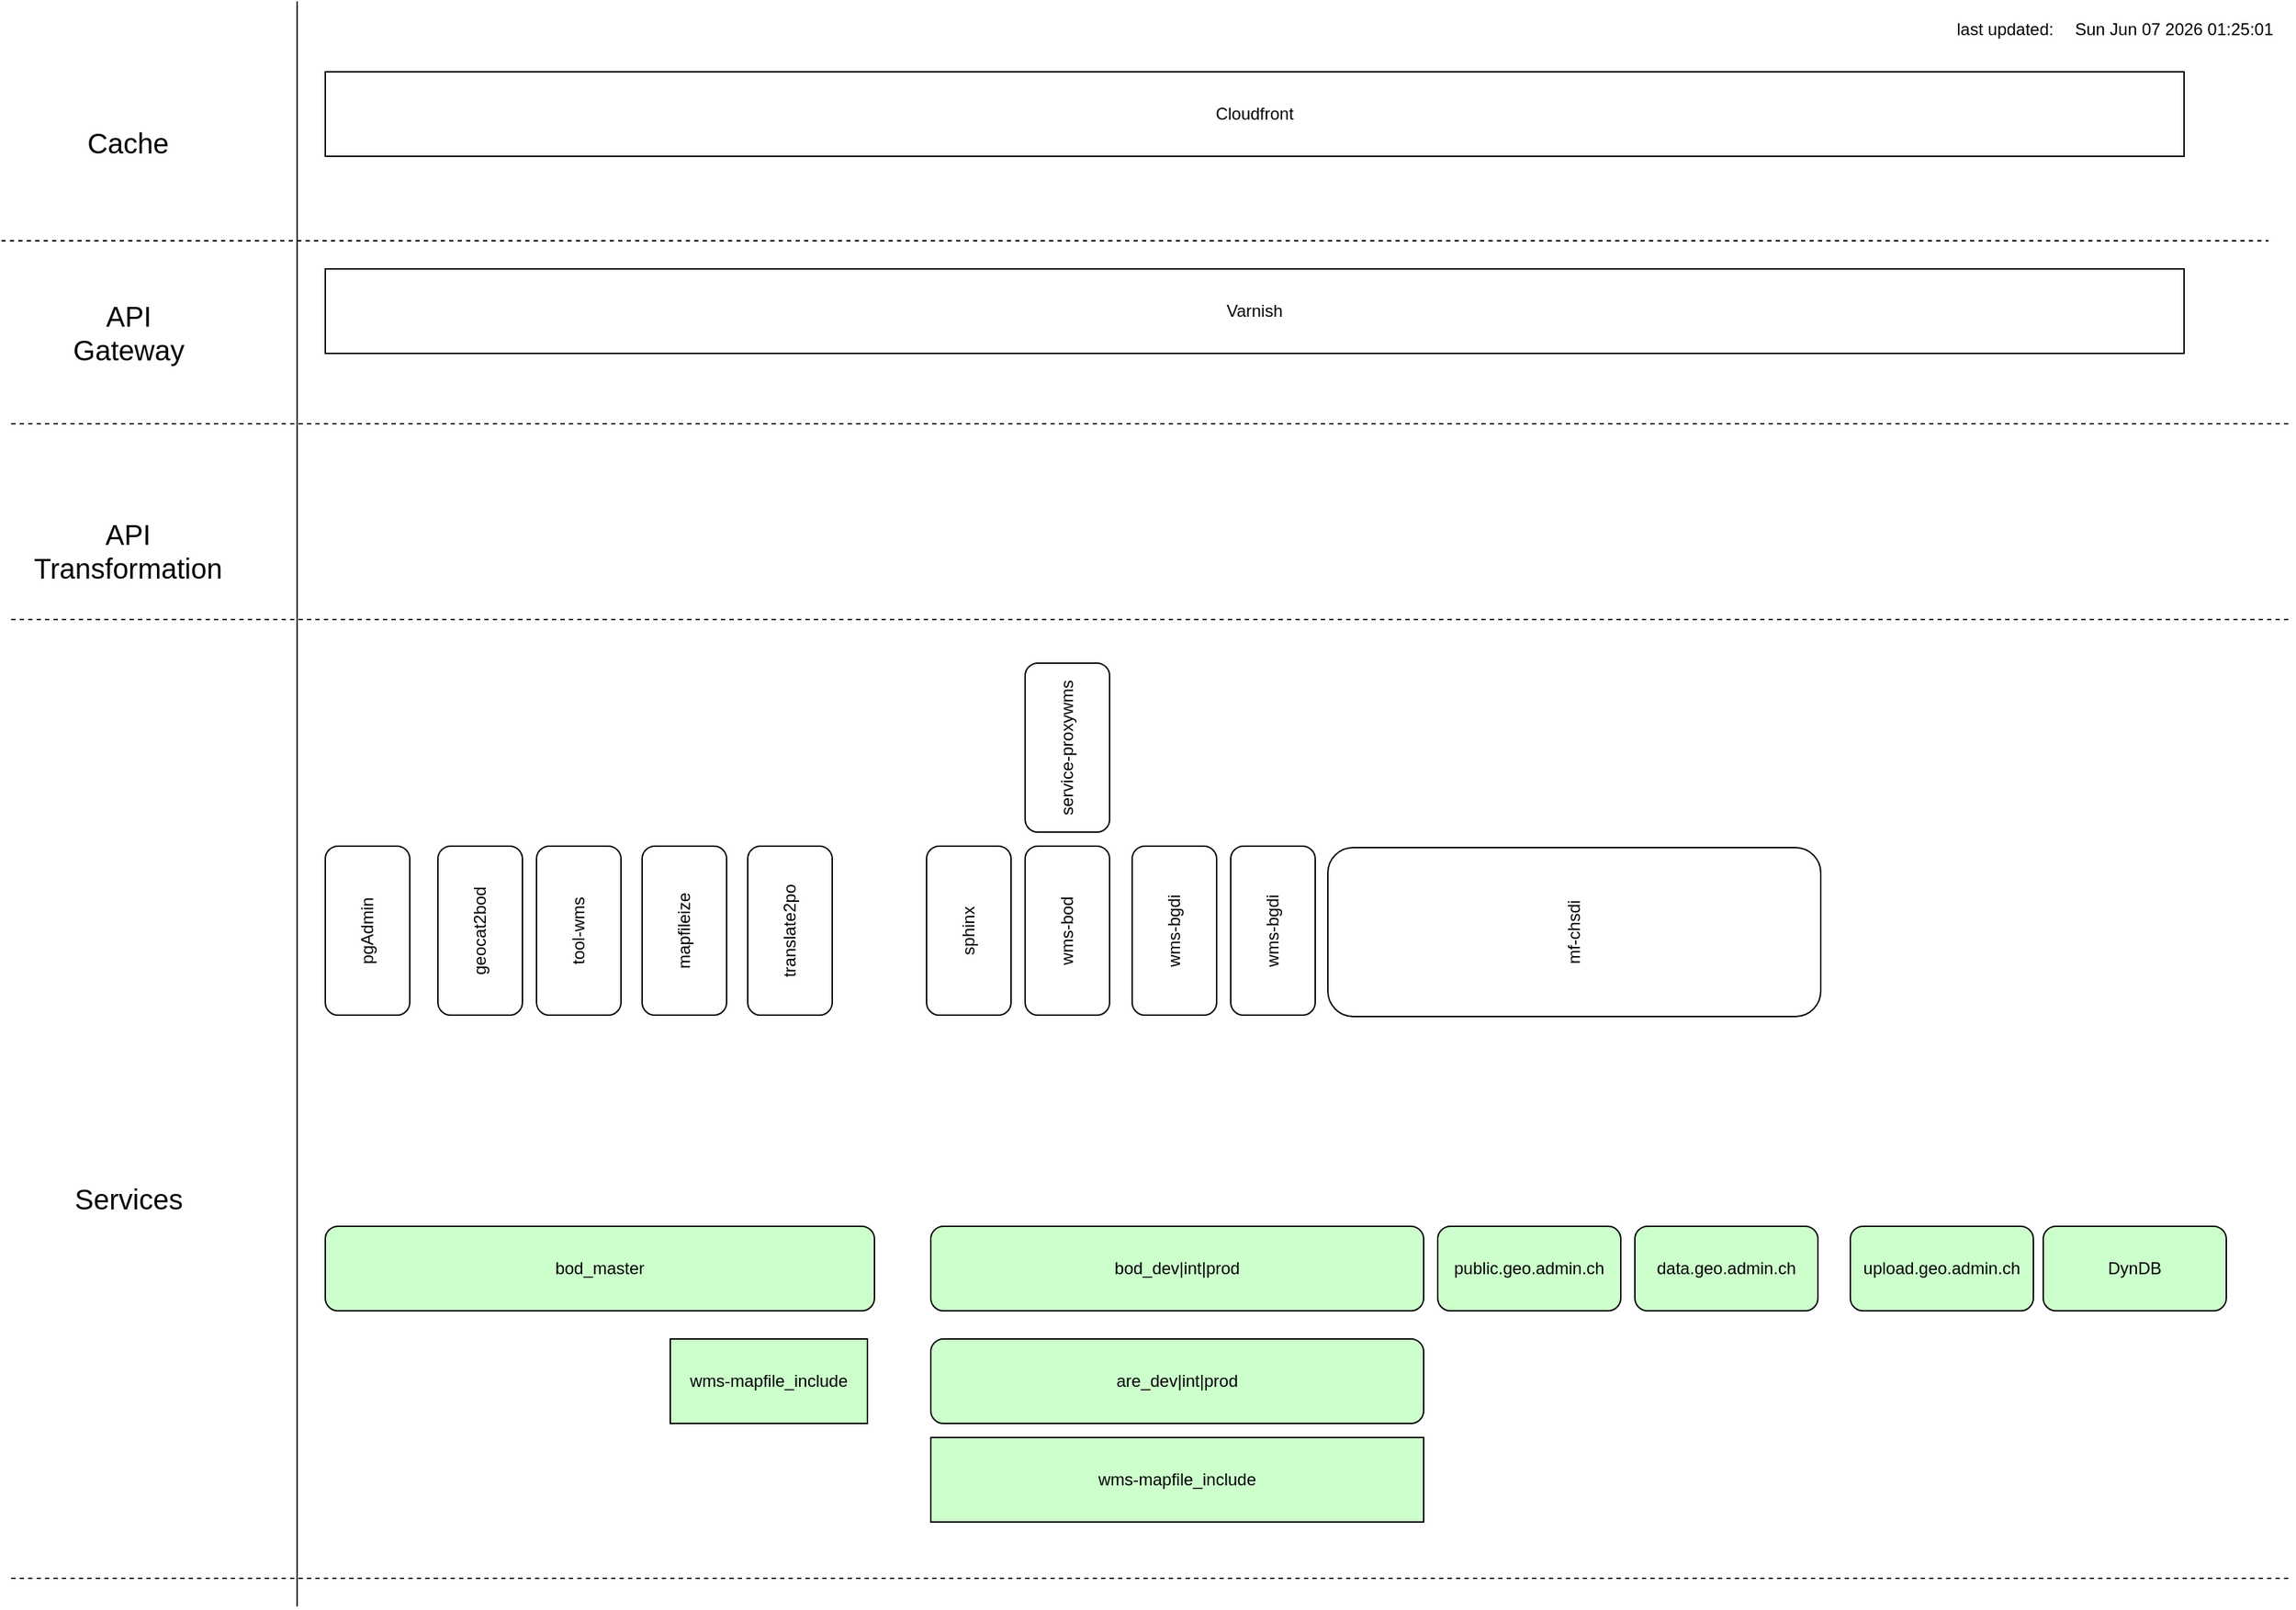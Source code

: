<mxGraphModel dx="1316" dy="910" grid="1" gridSize="10" guides="1" tooltips="1" connect="1" arrows="1" fold="1" page="1" pageScale="1" pageWidth="1654" pageHeight="1169" background="#ffffff"><root><mxCell id="0"/><mxCell id="1" parent="0"/><mxCell id="2" value="&lt;div&gt;bod_master&lt;/div&gt;" style="rounded=1;whiteSpace=wrap;html=1;fillColor=#CCFFCC;" parent="1" vertex="1"><mxGeometry x="240" y="880" width="390" height="60" as="geometry"/></mxCell><mxCell id="3" value="&lt;div&gt;bod_dev|int|prod&lt;/div&gt;" style="rounded=1;whiteSpace=wrap;html=1;fillColor=#CCFFCC;" parent="1" vertex="1"><mxGeometry x="670" y="880" width="350" height="60" as="geometry"/></mxCell><mxCell id="4" value="wms-mapfile_include" style="rounded=0;whiteSpace=wrap;html=1;fillColor=#CCFFCC;" parent="1" vertex="1"><mxGeometry x="485" y="960" width="140" height="60" as="geometry"/></mxCell><mxCell id="5" value="&lt;div&gt;are_dev|int|prod&lt;/div&gt;" style="rounded=1;whiteSpace=wrap;html=1;fillColor=#CCFFCC;" parent="1" vertex="1"><mxGeometry x="670" y="960" width="350" height="60" as="geometry"/></mxCell><mxCell id="6" value="pgAdmin" style="rounded=1;whiteSpace=wrap;html=1;direction=west;rotation=-90;" parent="1" vertex="1"><mxGeometry x="210" y="640" width="120" height="60" as="geometry"/></mxCell><mxCell id="9" value="geocat2bod" style="rounded=1;whiteSpace=wrap;html=1;direction=west;rotation=-90;" parent="1" vertex="1"><mxGeometry x="290" y="640" width="120" height="60" as="geometry"/></mxCell><mxCell id="10" value="tool-wms" style="rounded=1;whiteSpace=wrap;html=1;direction=west;rotation=-90;" parent="1" vertex="1"><mxGeometry x="360" y="640" width="120" height="60" as="geometry"/></mxCell><mxCell id="11" value="mapfileize" style="rounded=1;whiteSpace=wrap;html=1;direction=west;rotation=-90;" parent="1" vertex="1"><mxGeometry x="435" y="640" width="120" height="60" as="geometry"/></mxCell><mxCell id="12" value="translate2po" style="rounded=1;whiteSpace=wrap;html=1;direction=west;rotation=-90;" parent="1" vertex="1"><mxGeometry x="510" y="640" width="120" height="60" as="geometry"/></mxCell><mxCell id="13" value="mf-chsdi" style="rounded=1;whiteSpace=wrap;html=1;direction=west;rotation=-90;" parent="1" vertex="1"><mxGeometry x="1067" y="496" width="120" height="350" as="geometry"/></mxCell><mxCell id="14" value="service-proxywms" style="rounded=1;whiteSpace=wrap;html=1;direction=west;rotation=-90;" parent="1" vertex="1"><mxGeometry x="707" y="510" width="120" height="60" as="geometry"/></mxCell><mxCell id="15" value="wms-bod" style="rounded=1;whiteSpace=wrap;html=1;direction=west;rotation=-90;" parent="1" vertex="1"><mxGeometry x="707" y="640" width="120" height="60" as="geometry"/></mxCell><mxCell id="16" value="wms-bgdi" style="rounded=1;whiteSpace=wrap;html=1;direction=west;rotation=-90;" parent="1" vertex="1"><mxGeometry x="783" y="640" width="120" height="60" as="geometry"/></mxCell><mxCell id="17" value="wms-bgdi" style="rounded=1;whiteSpace=wrap;html=1;direction=west;rotation=-90;" parent="1" vertex="1"><mxGeometry x="853" y="640" width="120" height="60" as="geometry"/></mxCell><mxCell id="18" value="wms-mapfile_include" style="rounded=0;whiteSpace=wrap;html=1;fillColor=#CCFFCC;" parent="1" vertex="1"><mxGeometry x="670" y="1030" width="350" height="60" as="geometry"/></mxCell><mxCell id="19" value="sphinx" style="rounded=1;whiteSpace=wrap;html=1;direction=west;rotation=-90;" parent="1" vertex="1"><mxGeometry x="637" y="640" width="120" height="60" as="geometry"/></mxCell><mxCell id="21" value="Varnish" style="rounded=0;whiteSpace=wrap;html=1;" parent="1" vertex="1"><mxGeometry x="240" y="200" width="1320" height="60" as="geometry"/></mxCell><mxCell id="22" value="Cloudfront" style="rounded=0;whiteSpace=wrap;html=1;" parent="1" vertex="1"><mxGeometry x="240" y="60" width="1320" height="60" as="geometry"/></mxCell><mxCell id="23" value="" style="endArrow=none;html=1;" parent="1" edge="1"><mxGeometry width="50" height="50" relative="1" as="geometry"><mxPoint x="220" y="1150" as="sourcePoint"/><mxPoint x="220" y="10" as="targetPoint"/></mxGeometry></mxCell><mxCell id="24" value="" style="endArrow=none;html=1;dashed=1;" parent="1" edge="1"><mxGeometry width="50" height="50" relative="1" as="geometry"><mxPoint x="10" y="180" as="sourcePoint"/><mxPoint x="1620" y="180" as="targetPoint"/></mxGeometry></mxCell><mxCell id="25" value="Cache" style="text;html=1;strokeColor=none;fillColor=none;align=center;verticalAlign=middle;whiteSpace=wrap;rounded=0;fontSize=20;" parent="1" vertex="1"><mxGeometry x="80" y="100" width="40" height="20" as="geometry"/></mxCell><mxCell id="26" value="API Gateway" style="text;html=1;strokeColor=none;fillColor=none;align=center;verticalAlign=middle;whiteSpace=wrap;rounded=0;fontSize=20;" parent="1" vertex="1"><mxGeometry x="43" y="210" width="115" height="70" as="geometry"/></mxCell><mxCell id="27" value="" style="endArrow=none;html=1;dashed=1;" parent="1" edge="1"><mxGeometry width="50" height="50" relative="1" as="geometry"><mxPoint x="17.0" y="310" as="sourcePoint"/><mxPoint x="1637" y="310" as="targetPoint"/></mxGeometry></mxCell><mxCell id="29" value="" style="endArrow=none;html=1;dashed=1;" parent="1" edge="1"><mxGeometry width="50" height="50" relative="1" as="geometry"><mxPoint x="17.0" y="449" as="sourcePoint"/><mxPoint x="1637" y="449" as="targetPoint"/></mxGeometry></mxCell><mxCell id="30" value="" style="endArrow=none;html=1;dashed=1;" parent="1" edge="1"><mxGeometry width="50" height="50" relative="1" as="geometry"><mxPoint x="17.0" y="1130.0" as="sourcePoint"/><mxPoint x="1637.0" y="1130.0" as="targetPoint"/></mxGeometry></mxCell><mxCell id="31" value="API Transformation" style="text;html=1;strokeColor=none;fillColor=none;align=center;verticalAlign=middle;whiteSpace=wrap;rounded=0;fontSize=20;" parent="1" vertex="1"><mxGeometry x="25" y="370" width="150" height="60" as="geometry"/></mxCell><mxCell id="32" value="Services" style="text;html=1;strokeColor=none;fillColor=none;align=center;verticalAlign=middle;whiteSpace=wrap;rounded=0;fontSize=20;" parent="1" vertex="1"><mxGeometry x="38" y="840" width="125" height="40" as="geometry"/></mxCell><mxCell id="33" value="DynDB" style="rounded=1;whiteSpace=wrap;html=1;fillColor=#CCFFCC;" parent="1" vertex="1"><mxGeometry x="1460" y="880" width="130" height="60" as="geometry"/></mxCell><mxCell id="34" value="data.geo.admin.ch" style="rounded=1;whiteSpace=wrap;html=1;fillColor=#CCFFCC;" parent="1" vertex="1"><mxGeometry x="1170" y="880" width="130" height="60" as="geometry"/></mxCell><mxCell id="35" value="upload.geo.admin.ch" style="rounded=1;whiteSpace=wrap;html=1;fillColor=#CCFFCC;" parent="1" vertex="1"><mxGeometry x="1323" y="880" width="130" height="60" as="geometry"/></mxCell><mxCell id="36" value="public.geo.admin.ch" style="rounded=1;whiteSpace=wrap;html=1;fillColor=#CCFFCC;" parent="1" vertex="1"><mxGeometry x="1030" y="880" width="130" height="60" as="geometry"/></mxCell><UserObject label="%date{ddd mmm dd yyyy HH:MM:ss}%" placeholders="1" id="37"><mxCell style="text;html=1;strokeColor=none;fillColor=none;align=center;verticalAlign=middle;whiteSpace=wrap;overflow=hidden;glass=0;labelBackgroundColor=none;" parent="1" vertex="1"><mxGeometry x="1473" y="20" width="160" height="20" as="geometry"/></mxCell></UserObject><mxCell id="38" value="last updated:" style="text;html=1;strokeColor=none;fillColor=none;align=center;verticalAlign=middle;whiteSpace=wrap;rounded=0;glass=0;labelBackgroundColor=none;" parent="1" vertex="1"><mxGeometry x="1388" y="20" width="90" height="20" as="geometry"/></mxCell></root></mxGraphModel>